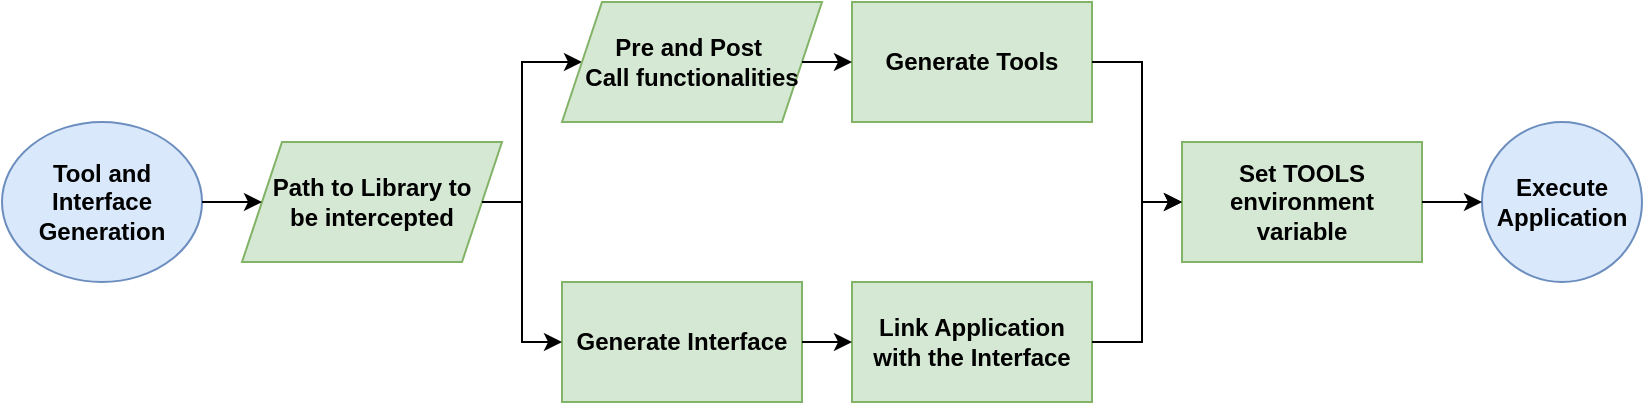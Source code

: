 <mxfile version="24.7.6" pages="2">
  <diagram name="Page-1" id="2_cg7SoRQCbkAo97eh9O">
    <mxGraphModel dx="2284" dy="940" grid="1" gridSize="10" guides="1" tooltips="1" connect="1" arrows="1" fold="1" page="1" pageScale="1" pageWidth="850" pageHeight="1100" math="0" shadow="0">
      <root>
        <mxCell id="0" />
        <mxCell id="1" parent="0" />
        <mxCell id="ery8SQ_gEW115RbnEJ9j-1" value="Tool and Interface Generation" style="ellipse;whiteSpace=wrap;html=1;fillColor=#dae8fc;strokeColor=#6c8ebf;fontStyle=1" vertex="1" parent="1">
          <mxGeometry x="-60" y="290" width="100" height="80" as="geometry" />
        </mxCell>
        <mxCell id="ery8SQ_gEW115RbnEJ9j-2" value="Path to Library to&lt;div&gt;be intercepted&lt;/div&gt;" style="shape=parallelogram;perimeter=parallelogramPerimeter;whiteSpace=wrap;html=1;fixedSize=1;fillColor=#d5e8d4;strokeColor=#82b366;fontStyle=1" vertex="1" parent="1">
          <mxGeometry x="60" y="300" width="130" height="60" as="geometry" />
        </mxCell>
        <mxCell id="ery8SQ_gEW115RbnEJ9j-3" value="" style="endArrow=classic;html=1;rounded=0;exitX=1;exitY=0.5;exitDx=0;exitDy=0;entryX=0;entryY=0.5;entryDx=0;entryDy=0;fontStyle=1" edge="1" parent="1" source="ery8SQ_gEW115RbnEJ9j-2" target="ery8SQ_gEW115RbnEJ9j-6">
          <mxGeometry width="50" height="50" relative="1" as="geometry">
            <mxPoint x="400" y="510" as="sourcePoint" />
            <mxPoint x="240" y="240" as="targetPoint" />
            <Array as="points">
              <mxPoint x="200" y="330" />
              <mxPoint x="200" y="260" />
            </Array>
          </mxGeometry>
        </mxCell>
        <mxCell id="ery8SQ_gEW115RbnEJ9j-4" value="" style="endArrow=classic;html=1;rounded=0;exitX=1;exitY=0.5;exitDx=0;exitDy=0;entryX=0;entryY=0.5;entryDx=0;entryDy=0;fontStyle=1" edge="1" parent="1" source="ery8SQ_gEW115RbnEJ9j-1" target="ery8SQ_gEW115RbnEJ9j-2">
          <mxGeometry width="50" height="50" relative="1" as="geometry">
            <mxPoint x="170" y="340" as="sourcePoint" />
            <mxPoint x="250" y="250" as="targetPoint" />
          </mxGeometry>
        </mxCell>
        <mxCell id="ery8SQ_gEW115RbnEJ9j-5" value="Generate Interface" style="rounded=0;whiteSpace=wrap;html=1;fillColor=#d5e8d4;strokeColor=#82b366;fontStyle=1" vertex="1" parent="1">
          <mxGeometry x="220" y="370" width="120" height="60" as="geometry" />
        </mxCell>
        <mxCell id="ery8SQ_gEW115RbnEJ9j-6" value="Pre and Post&amp;nbsp;&lt;div&gt;Call functionalities&lt;/div&gt;" style="shape=parallelogram;perimeter=parallelogramPerimeter;whiteSpace=wrap;html=1;fixedSize=1;fillColor=#d5e8d4;strokeColor=#82b366;fontStyle=1" vertex="1" parent="1">
          <mxGeometry x="220" y="230" width="130" height="60" as="geometry" />
        </mxCell>
        <mxCell id="ery8SQ_gEW115RbnEJ9j-7" value="" style="endArrow=classic;html=1;rounded=0;exitX=1;exitY=0.5;exitDx=0;exitDy=0;entryX=0;entryY=0.5;entryDx=0;entryDy=0;fontStyle=1" edge="1" parent="1" source="ery8SQ_gEW115RbnEJ9j-2" target="ery8SQ_gEW115RbnEJ9j-5">
          <mxGeometry width="50" height="50" relative="1" as="geometry">
            <mxPoint x="170" y="340" as="sourcePoint" />
            <mxPoint x="250" y="250" as="targetPoint" />
            <Array as="points">
              <mxPoint x="200" y="330" />
              <mxPoint x="200" y="400" />
            </Array>
          </mxGeometry>
        </mxCell>
        <mxCell id="ery8SQ_gEW115RbnEJ9j-8" value="Link Application&lt;div&gt;with the Interface&lt;/div&gt;" style="rounded=0;whiteSpace=wrap;html=1;fillColor=#d5e8d4;strokeColor=#82b366;fontStyle=1" vertex="1" parent="1">
          <mxGeometry x="365" y="370" width="120" height="60" as="geometry" />
        </mxCell>
        <mxCell id="ery8SQ_gEW115RbnEJ9j-9" value="Generate Tools" style="rounded=0;whiteSpace=wrap;html=1;fillColor=#d5e8d4;strokeColor=#82b366;fontStyle=1" vertex="1" parent="1">
          <mxGeometry x="365" y="230" width="120" height="60" as="geometry" />
        </mxCell>
        <mxCell id="ery8SQ_gEW115RbnEJ9j-10" value="Set TOOLS environment variable" style="rounded=0;whiteSpace=wrap;html=1;fillColor=#d5e8d4;strokeColor=#82b366;fontStyle=1" vertex="1" parent="1">
          <mxGeometry x="530" y="300" width="120" height="60" as="geometry" />
        </mxCell>
        <mxCell id="ery8SQ_gEW115RbnEJ9j-11" value="Execute Application" style="ellipse;whiteSpace=wrap;html=1;fillColor=#dae8fc;strokeColor=#6c8ebf;fontStyle=1" vertex="1" parent="1">
          <mxGeometry x="680" y="290" width="80" height="80" as="geometry" />
        </mxCell>
        <mxCell id="ery8SQ_gEW115RbnEJ9j-12" value="" style="endArrow=classic;html=1;rounded=0;exitX=1;exitY=0.5;exitDx=0;exitDy=0;entryX=0;entryY=0.5;entryDx=0;entryDy=0;fontStyle=1" edge="1" parent="1" source="ery8SQ_gEW115RbnEJ9j-10" target="ery8SQ_gEW115RbnEJ9j-11">
          <mxGeometry width="50" height="50" relative="1" as="geometry">
            <mxPoint x="30" y="340" as="sourcePoint" />
            <mxPoint x="70" y="340" as="targetPoint" />
          </mxGeometry>
        </mxCell>
        <mxCell id="ery8SQ_gEW115RbnEJ9j-13" value="" style="endArrow=classic;html=1;rounded=0;exitX=1;exitY=0.5;exitDx=0;exitDy=0;entryX=0;entryY=0.5;entryDx=0;entryDy=0;fontStyle=1" edge="1" parent="1" source="ery8SQ_gEW115RbnEJ9j-6" target="ery8SQ_gEW115RbnEJ9j-9">
          <mxGeometry width="50" height="50" relative="1" as="geometry">
            <mxPoint x="40" y="350" as="sourcePoint" />
            <mxPoint x="80" y="350" as="targetPoint" />
          </mxGeometry>
        </mxCell>
        <mxCell id="ery8SQ_gEW115RbnEJ9j-14" value="" style="endArrow=classic;html=1;rounded=0;exitX=1;exitY=0.5;exitDx=0;exitDy=0;entryX=0;entryY=0.5;entryDx=0;entryDy=0;fontStyle=1" edge="1" parent="1" source="ery8SQ_gEW115RbnEJ9j-5" target="ery8SQ_gEW115RbnEJ9j-8">
          <mxGeometry width="50" height="50" relative="1" as="geometry">
            <mxPoint x="50" y="360" as="sourcePoint" />
            <mxPoint x="90" y="360" as="targetPoint" />
          </mxGeometry>
        </mxCell>
        <mxCell id="ery8SQ_gEW115RbnEJ9j-15" value="" style="endArrow=classic;html=1;rounded=0;exitX=1;exitY=0.5;exitDx=0;exitDy=0;entryX=0;entryY=0.5;entryDx=0;entryDy=0;fontStyle=1" edge="1" parent="1" source="ery8SQ_gEW115RbnEJ9j-8" target="ery8SQ_gEW115RbnEJ9j-10">
          <mxGeometry width="50" height="50" relative="1" as="geometry">
            <mxPoint x="60" y="370" as="sourcePoint" />
            <mxPoint x="100" y="370" as="targetPoint" />
            <Array as="points">
              <mxPoint x="510" y="400" />
              <mxPoint x="510" y="330" />
            </Array>
          </mxGeometry>
        </mxCell>
        <mxCell id="ery8SQ_gEW115RbnEJ9j-16" value="" style="endArrow=classic;html=1;rounded=0;exitX=1;exitY=0.5;exitDx=0;exitDy=0;entryX=0;entryY=0.5;entryDx=0;entryDy=0;fontStyle=1" edge="1" parent="1" source="ery8SQ_gEW115RbnEJ9j-9" target="ery8SQ_gEW115RbnEJ9j-10">
          <mxGeometry width="50" height="50" relative="1" as="geometry">
            <mxPoint x="70" y="380" as="sourcePoint" />
            <mxPoint x="110" y="380" as="targetPoint" />
            <Array as="points">
              <mxPoint x="510" y="260" />
              <mxPoint x="510" y="330" />
            </Array>
          </mxGeometry>
        </mxCell>
      </root>
    </mxGraphModel>
  </diagram>
  <diagram id="s2FKvbiQqiKHHkMkQanl" name="Page-2">
    <mxGraphModel dx="2284" dy="940" grid="1" gridSize="10" guides="1" tooltips="1" connect="1" arrows="1" fold="1" page="1" pageScale="1" pageWidth="850" pageHeight="1100" math="0" shadow="0">
      <root>
        <mxCell id="0" />
        <mxCell id="1" parent="0" />
        <mxCell id="-NhYSNLFKO5urr56oJyv-1" value="Register tools" style="rounded=0;whiteSpace=wrap;html=1;fillColor=#d5e8d4;strokeColor=#82b366;fontStyle=1" vertex="1" parent="1">
          <mxGeometry x="-10" y="410" width="70" height="60" as="geometry" />
        </mxCell>
        <mxCell id="-NhYSNLFKO5urr56oJyv-2" value="Execute Application" style="ellipse;whiteSpace=wrap;html=1;fillColor=#dae8fc;strokeColor=#6c8ebf;fontStyle=1" vertex="1" parent="1">
          <mxGeometry x="-120" y="400" width="80" height="80" as="geometry" />
        </mxCell>
        <mxCell id="WOuvjGhn44bi5tYToOCU-1" value="" style="endArrow=classic;html=1;rounded=0;exitX=1;exitY=0.5;exitDx=0;exitDy=0;entryX=0;entryY=0.5;entryDx=0;entryDy=0;fontStyle=1" edge="1" parent="1" source="-NhYSNLFKO5urr56oJyv-2" target="-NhYSNLFKO5urr56oJyv-1">
          <mxGeometry width="50" height="50" relative="1" as="geometry">
            <mxPoint x="650" y="330" as="sourcePoint" />
            <mxPoint x="680" y="330" as="targetPoint" />
          </mxGeometry>
        </mxCell>
        <mxCell id="8Qw6JCLBQOq7EYyBbXNo-1" value="Intercepted&amp;nbsp;&lt;div&gt;Function&lt;div&gt;List&lt;/div&gt;&lt;/div&gt;" style="shape=parallelogram;perimeter=parallelogramPerimeter;whiteSpace=wrap;html=1;fixedSize=1;fillColor=#d5e8d4;strokeColor=#82b366;fontStyle=1" vertex="1" parent="1">
          <mxGeometry x="-40" y="300" width="130" height="60" as="geometry" />
        </mxCell>
        <mxCell id="8Qw6JCLBQOq7EYyBbXNo-2" value="" style="endArrow=classic;html=1;rounded=0;exitX=0.5;exitY=1;exitDx=0;exitDy=0;entryX=0.5;entryY=0;entryDx=0;entryDy=0;fontStyle=1" edge="1" parent="1" source="8Qw6JCLBQOq7EYyBbXNo-1" target="-NhYSNLFKO5urr56oJyv-1">
          <mxGeometry width="50" height="50" relative="1" as="geometry">
            <mxPoint x="-50" y="450" as="sourcePoint" />
            <mxPoint y="450" as="targetPoint" />
          </mxGeometry>
        </mxCell>
        <mxCell id="8Qw6JCLBQOq7EYyBbXNo-3" value="Set up FLT&lt;div&gt;and other data struct and start&amp;nbsp; application&lt;/div&gt;" style="rounded=0;whiteSpace=wrap;html=1;fillColor=#d5e8d4;strokeColor=#82b366;fontStyle=1" vertex="1" parent="1">
          <mxGeometry x="100" y="400" width="120" height="80" as="geometry" />
        </mxCell>
        <mxCell id="8Qw6JCLBQOq7EYyBbXNo-4" value="&lt;div&gt;Call library functions&lt;/div&gt;" style="rounded=0;whiteSpace=wrap;html=1;fillColor=#d5e8d4;strokeColor=#82b366;fontStyle=1" vertex="1" parent="1">
          <mxGeometry x="120" y="510" width="80" height="60" as="geometry" />
        </mxCell>
        <mxCell id="8Qw6JCLBQOq7EYyBbXNo-5" value="" style="endArrow=classic;html=1;rounded=0;exitX=1;exitY=0.5;exitDx=0;exitDy=0;entryX=0;entryY=0.5;entryDx=0;entryDy=0;fontStyle=1" edge="1" parent="1" source="-NhYSNLFKO5urr56oJyv-1" target="8Qw6JCLBQOq7EYyBbXNo-3">
          <mxGeometry width="50" height="50" relative="1" as="geometry">
            <mxPoint x="35" y="370" as="sourcePoint" />
            <mxPoint x="35" y="420" as="targetPoint" />
          </mxGeometry>
        </mxCell>
        <mxCell id="8Qw6JCLBQOq7EYyBbXNo-6" value="" style="endArrow=classic;html=1;rounded=0;exitX=0.5;exitY=1;exitDx=0;exitDy=0;fontStyle=1" edge="1" parent="1" source="8Qw6JCLBQOq7EYyBbXNo-3" target="8Qw6JCLBQOq7EYyBbXNo-4">
          <mxGeometry width="50" height="50" relative="1" as="geometry">
            <mxPoint x="45" y="380" as="sourcePoint" />
            <mxPoint x="45" y="430" as="targetPoint" />
          </mxGeometry>
        </mxCell>
        <mxCell id="8Qw6JCLBQOq7EYyBbXNo-7" value="&lt;div&gt;Intercept lib.&amp;nbsp;&lt;/div&gt;&lt;div&gt;calls&lt;/div&gt;" style="rounded=0;whiteSpace=wrap;html=1;fillColor=#d5e8d4;strokeColor=#82b366;fontStyle=1" vertex="1" parent="1">
          <mxGeometry x="240" y="410" width="80" height="60" as="geometry" />
        </mxCell>
        <mxCell id="8Qw6JCLBQOq7EYyBbXNo-8" value="" style="endArrow=classic;html=1;rounded=0;exitX=1;exitY=0.5;exitDx=0;exitDy=0;entryX=0.5;entryY=1;entryDx=0;entryDy=0;fontStyle=1" edge="1" parent="1" source="8Qw6JCLBQOq7EYyBbXNo-4" target="8Qw6JCLBQOq7EYyBbXNo-7">
          <mxGeometry width="50" height="50" relative="1" as="geometry">
            <mxPoint x="170" y="490" as="sourcePoint" />
            <mxPoint x="170" y="530" as="targetPoint" />
            <Array as="points">
              <mxPoint x="280" y="540" />
            </Array>
          </mxGeometry>
        </mxCell>
        <mxCell id="8Qw6JCLBQOq7EYyBbXNo-9" value="&lt;div&gt;Run pre-call function&lt;/div&gt;" style="rounded=0;whiteSpace=wrap;html=1;fillColor=#e1d5e7;strokeColor=#9673a6;fontStyle=1" vertex="1" parent="1">
          <mxGeometry x="240" y="300" width="80" height="60" as="geometry" />
        </mxCell>
        <mxCell id="8Qw6JCLBQOq7EYyBbXNo-11" value="" style="endArrow=classic;html=1;rounded=0;exitX=0.5;exitY=0;exitDx=0;exitDy=0;entryX=0.5;entryY=1;entryDx=0;entryDy=0;fontStyle=1" edge="1" parent="1" source="8Qw6JCLBQOq7EYyBbXNo-7" target="8Qw6JCLBQOq7EYyBbXNo-9">
          <mxGeometry width="50" height="50" relative="1" as="geometry">
            <mxPoint x="170" y="490" as="sourcePoint" />
            <mxPoint x="170" y="520" as="targetPoint" />
          </mxGeometry>
        </mxCell>
        <mxCell id="8Qw6JCLBQOq7EYyBbXNo-12" value="&lt;div&gt;Request next tool function&lt;/div&gt;" style="rounded=0;whiteSpace=wrap;html=1;fillColor=#e1d5e7;strokeColor=#9673a6;fontStyle=1" vertex="1" parent="1">
          <mxGeometry x="350" y="300" width="80" height="60" as="geometry" />
        </mxCell>
        <mxCell id="8Qw6JCLBQOq7EYyBbXNo-13" value="" style="endArrow=classic;html=1;rounded=0;exitX=1;exitY=0.5;exitDx=0;exitDy=0;entryX=0;entryY=0.5;entryDx=0;entryDy=0;fontStyle=1" edge="1" parent="1" source="8Qw6JCLBQOq7EYyBbXNo-9" target="8Qw6JCLBQOq7EYyBbXNo-12">
          <mxGeometry width="50" height="50" relative="1" as="geometry">
            <mxPoint x="290" y="420" as="sourcePoint" />
            <mxPoint x="290" y="370" as="targetPoint" />
          </mxGeometry>
        </mxCell>
        <mxCell id="8Qw6JCLBQOq7EYyBbXNo-14" value="&lt;div&gt;Provide next tool function&lt;/div&gt;" style="rounded=0;whiteSpace=wrap;html=1;fillColor=#e1d5e7;strokeColor=#9673a6;fontStyle=1" vertex="1" parent="1">
          <mxGeometry x="350" y="410" width="80" height="60" as="geometry" />
        </mxCell>
        <mxCell id="8Qw6JCLBQOq7EYyBbXNo-15" value="" style="endArrow=classic;html=1;rounded=0;exitX=0.5;exitY=1;exitDx=0;exitDy=0;entryX=0.5;entryY=0;entryDx=0;entryDy=0;fontStyle=1" edge="1" parent="1" source="8Qw6JCLBQOq7EYyBbXNo-12" target="8Qw6JCLBQOq7EYyBbXNo-14">
          <mxGeometry width="50" height="50" relative="1" as="geometry">
            <mxPoint x="290" y="420" as="sourcePoint" />
            <mxPoint x="290" y="370" as="targetPoint" />
          </mxGeometry>
        </mxCell>
        <mxCell id="8Qw6JCLBQOq7EYyBbXNo-16" value="&lt;div&gt;Call next tool funciton&lt;/div&gt;" style="rounded=0;whiteSpace=wrap;html=1;fillColor=#e1d5e7;strokeColor=#9673a6;fontStyle=1" vertex="1" parent="1">
          <mxGeometry x="460" y="300" width="80" height="60" as="geometry" />
        </mxCell>
        <mxCell id="8Qw6JCLBQOq7EYyBbXNo-17" value="" style="endArrow=classic;html=1;rounded=0;exitX=1;exitY=0.5;exitDx=0;exitDy=0;entryX=0.5;entryY=1;entryDx=0;entryDy=0;fontStyle=1" edge="1" parent="1" source="8Qw6JCLBQOq7EYyBbXNo-14" target="8Qw6JCLBQOq7EYyBbXNo-16">
          <mxGeometry width="50" height="50" relative="1" as="geometry">
            <mxPoint x="210" y="550" as="sourcePoint" />
            <mxPoint x="290" y="480" as="targetPoint" />
            <Array as="points">
              <mxPoint x="500" y="440" />
            </Array>
          </mxGeometry>
        </mxCell>
        <mxCell id="8Qw6JCLBQOq7EYyBbXNo-18" value="&lt;div&gt;Call library at the bottom of the toolchain&lt;/div&gt;" style="rounded=0;whiteSpace=wrap;html=1;fillColor=#d5e8d4;strokeColor=#82b366;fontStyle=1" vertex="1" parent="1">
          <mxGeometry x="530" y="410" width="90" height="60" as="geometry" />
        </mxCell>
        <mxCell id="8Qw6JCLBQOq7EYyBbXNo-19" value="" style="endArrow=classic;html=1;rounded=0;exitX=1;exitY=0.5;exitDx=0;exitDy=0;entryX=0.5;entryY=0;entryDx=0;entryDy=0;fontStyle=1" edge="1" parent="1" source="8Qw6JCLBQOq7EYyBbXNo-16" target="8Qw6JCLBQOq7EYyBbXNo-18">
          <mxGeometry width="50" height="50" relative="1" as="geometry">
            <mxPoint x="440" y="450" as="sourcePoint" />
            <mxPoint x="510" y="370" as="targetPoint" />
            <Array as="points">
              <mxPoint x="575" y="330" />
            </Array>
          </mxGeometry>
        </mxCell>
        <mxCell id="8Qw6JCLBQOq7EYyBbXNo-20" value="&lt;div&gt;Run post call funciton&lt;/div&gt;" style="rounded=0;whiteSpace=wrap;html=1;fillColor=#e1d5e7;strokeColor=#9673a6;fontStyle=1" vertex="1" parent="1">
          <mxGeometry x="610" y="300" width="80" height="60" as="geometry" />
        </mxCell>
        <mxCell id="8Qw6JCLBQOq7EYyBbXNo-21" value="" style="endArrow=classic;html=1;rounded=0;exitX=1;exitY=0.5;exitDx=0;exitDy=0;entryX=0.5;entryY=1;entryDx=0;entryDy=0;fontStyle=1" edge="1" parent="1" source="8Qw6JCLBQOq7EYyBbXNo-18" target="8Qw6JCLBQOq7EYyBbXNo-20">
          <mxGeometry width="50" height="50" relative="1" as="geometry">
            <mxPoint x="550" y="340" as="sourcePoint" />
            <mxPoint x="585" y="420" as="targetPoint" />
            <Array as="points">
              <mxPoint x="650" y="440" />
            </Array>
          </mxGeometry>
        </mxCell>
        <mxCell id="8Qw6JCLBQOq7EYyBbXNo-22" value="&lt;div&gt;Return to application&lt;/div&gt;" style="rounded=0;whiteSpace=wrap;html=1;fillColor=#d5e8d4;strokeColor=#82b366;fontStyle=1" vertex="1" parent="1">
          <mxGeometry x="670" y="410" width="90" height="60" as="geometry" />
        </mxCell>
        <mxCell id="8Qw6JCLBQOq7EYyBbXNo-23" value="" style="endArrow=classic;html=1;rounded=0;exitX=1;exitY=0.5;exitDx=0;exitDy=0;entryX=0.5;entryY=0;entryDx=0;entryDy=0;fontStyle=1" edge="1" parent="1" source="8Qw6JCLBQOq7EYyBbXNo-20" target="8Qw6JCLBQOq7EYyBbXNo-22">
          <mxGeometry width="50" height="50" relative="1" as="geometry">
            <mxPoint x="630" y="450" as="sourcePoint" />
            <mxPoint x="660" y="370" as="targetPoint" />
            <Array as="points">
              <mxPoint x="715" y="330" />
            </Array>
          </mxGeometry>
        </mxCell>
        <mxCell id="8Qw6JCLBQOq7EYyBbXNo-24" value="&lt;div&gt;Call next operation&lt;/div&gt;" style="rounded=0;whiteSpace=wrap;html=1;fillColor=#d5e8d4;strokeColor=#82b366;fontStyle=1" vertex="1" parent="1">
          <mxGeometry x="670" y="510" width="90" height="60" as="geometry" />
        </mxCell>
        <mxCell id="8Qw6JCLBQOq7EYyBbXNo-25" value="" style="endArrow=classic;html=1;rounded=0;exitX=0.5;exitY=1;exitDx=0;exitDy=0;entryX=0.5;entryY=0;entryDx=0;entryDy=0;fontStyle=1" edge="1" parent="1" source="8Qw6JCLBQOq7EYyBbXNo-22" target="8Qw6JCLBQOq7EYyBbXNo-24">
          <mxGeometry width="50" height="50" relative="1" as="geometry">
            <mxPoint x="290" y="420" as="sourcePoint" />
            <mxPoint x="290" y="370" as="targetPoint" />
          </mxGeometry>
        </mxCell>
        <mxCell id="8Qw6JCLBQOq7EYyBbXNo-26" value="" style="endArrow=classic;html=1;rounded=0;exitX=0.5;exitY=1;exitDx=0;exitDy=0;entryX=0.5;entryY=1;entryDx=0;entryDy=0;fontStyle=1" edge="1" parent="1" source="8Qw6JCLBQOq7EYyBbXNo-24" target="8Qw6JCLBQOq7EYyBbXNo-4">
          <mxGeometry width="50" height="50" relative="1" as="geometry">
            <mxPoint x="300" y="430" as="sourcePoint" />
            <mxPoint x="300" y="380" as="targetPoint" />
            <Array as="points">
              <mxPoint x="715" y="590" />
              <mxPoint x="160" y="590" />
            </Array>
          </mxGeometry>
        </mxCell>
        <mxCell id="8Qw6JCLBQOq7EYyBbXNo-27" value="End of Application" style="ellipse;whiteSpace=wrap;html=1;fillColor=#dae8fc;strokeColor=#6c8ebf;fontStyle=1" vertex="1" parent="1">
          <mxGeometry x="800" y="500" width="80" height="80" as="geometry" />
        </mxCell>
        <mxCell id="8Qw6JCLBQOq7EYyBbXNo-28" value="" style="endArrow=classic;html=1;rounded=0;exitX=1;exitY=0.5;exitDx=0;exitDy=0;entryX=0;entryY=0.5;entryDx=0;entryDy=0;fontStyle=1" edge="1" parent="1" source="8Qw6JCLBQOq7EYyBbXNo-24" target="8Qw6JCLBQOq7EYyBbXNo-27">
          <mxGeometry width="50" height="50" relative="1" as="geometry">
            <mxPoint x="725" y="480" as="sourcePoint" />
            <mxPoint x="725" y="520" as="targetPoint" />
          </mxGeometry>
        </mxCell>
        <mxCell id="8Qw6JCLBQOq7EYyBbXNo-30" value="" style="endArrow=none;html=1;rounded=0;fontStyle=1;fontColor=#808080;" edge="1" parent="1">
          <mxGeometry width="50" height="50" relative="1" as="geometry">
            <mxPoint x="-160" y="490" as="sourcePoint" />
            <mxPoint x="890" y="490" as="targetPoint" />
          </mxGeometry>
        </mxCell>
        <mxCell id="8Qw6JCLBQOq7EYyBbXNo-31" value="" style="endArrow=none;html=1;rounded=0;fontStyle=1;fontColor=#808080;" edge="1" parent="1">
          <mxGeometry width="50" height="50" relative="1" as="geometry">
            <mxPoint x="-160" y="380" as="sourcePoint" />
            <mxPoint x="890" y="380" as="targetPoint" />
          </mxGeometry>
        </mxCell>
        <mxCell id="8Qw6JCLBQOq7EYyBbXNo-32" value="" style="endArrow=none;html=1;rounded=0;fontStyle=1;fontColor=#808080;" edge="1" parent="1">
          <mxGeometry width="50" height="50" relative="1" as="geometry">
            <mxPoint x="-160" y="600" as="sourcePoint" />
            <mxPoint x="890" y="600" as="targetPoint" />
          </mxGeometry>
        </mxCell>
        <mxCell id="8Qw6JCLBQOq7EYyBbXNo-33" value="" style="endArrow=none;html=1;rounded=0;fontStyle=1;fontColor=#808080;" edge="1" parent="1">
          <mxGeometry width="50" height="50" relative="1" as="geometry">
            <mxPoint x="-160" y="280" as="sourcePoint" />
            <mxPoint x="890" y="280" as="targetPoint" />
          </mxGeometry>
        </mxCell>
        <mxCell id="8Qw6JCLBQOq7EYyBbXNo-34" value="" style="endArrow=none;html=1;rounded=0;fontStyle=1;fontColor=#808080;" edge="1" parent="1">
          <mxGeometry width="50" height="50" relative="1" as="geometry">
            <mxPoint x="-160" y="280" as="sourcePoint" />
            <mxPoint x="-160" y="600" as="targetPoint" />
          </mxGeometry>
        </mxCell>
        <mxCell id="8Qw6JCLBQOq7EYyBbXNo-35" value="" style="endArrow=none;html=1;rounded=0;fontStyle=1;fontColor=#808080;" edge="1" parent="1">
          <mxGeometry width="50" height="50" relative="1" as="geometry">
            <mxPoint x="890" y="280" as="sourcePoint" />
            <mxPoint x="890" y="600" as="targetPoint" />
          </mxGeometry>
        </mxCell>
        <mxCell id="8Qw6JCLBQOq7EYyBbXNo-36" value="" style="endArrow=none;html=1;rounded=0;fontStyle=1;fontColor=#808080;" edge="1" parent="1">
          <mxGeometry width="50" height="50" relative="1" as="geometry">
            <mxPoint x="-120" y="280" as="sourcePoint" />
            <mxPoint x="-120" y="600" as="targetPoint" />
          </mxGeometry>
        </mxCell>
        <mxCell id="8Qw6JCLBQOq7EYyBbXNo-37" value="Application" style="text;html=1;align=center;verticalAlign=middle;whiteSpace=wrap;rounded=0;textDirection=vertical-rl;horizontal=0;rotation=-90;fontSize=15;fontStyle=1;fontColor=#808080;" vertex="1" parent="1">
          <mxGeometry x="-170" y="535" width="60" height="30" as="geometry" />
        </mxCell>
        <mxCell id="8Qw6JCLBQOq7EYyBbXNo-38" value="Interface" style="text;html=1;align=center;verticalAlign=middle;whiteSpace=wrap;rounded=0;textDirection=vertical-rl;horizontal=0;rotation=-90;fontSize=15;fontStyle=1;fontColor=#808080;" vertex="1" parent="1">
          <mxGeometry x="-170" y="420" width="60" height="30" as="geometry" />
        </mxCell>
        <mxCell id="8Qw6JCLBQOq7EYyBbXNo-39" value="Tools" style="text;html=1;align=center;verticalAlign=middle;whiteSpace=wrap;rounded=0;textDirection=vertical-rl;horizontal=0;rotation=-90;fontSize=15;fontStyle=1;fontColor=#808080;" vertex="1" parent="1">
          <mxGeometry x="-170" y="315" width="60" height="30" as="geometry" />
        </mxCell>
      </root>
    </mxGraphModel>
  </diagram>
</mxfile>
